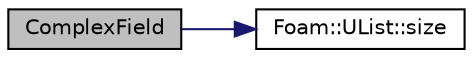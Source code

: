 digraph "ComplexField"
{
  bgcolor="transparent";
  edge [fontname="Helvetica",fontsize="10",labelfontname="Helvetica",labelfontsize="10"];
  node [fontname="Helvetica",fontsize="10",shape=record];
  rankdir="LR";
  Node1 [label="ComplexField",height=0.2,width=0.4,color="black", fillcolor="grey75", style="filled", fontcolor="black"];
  Node1 -> Node2 [color="midnightblue",fontsize="10",style="solid",fontname="Helvetica"];
  Node2 [label="Foam::UList::size",height=0.2,width=0.4,color="black",URL="$a02735.html#a723361dc2020160f5492e8fe2d09fa44",tooltip="Return the number of elements in the UList. "];
}
